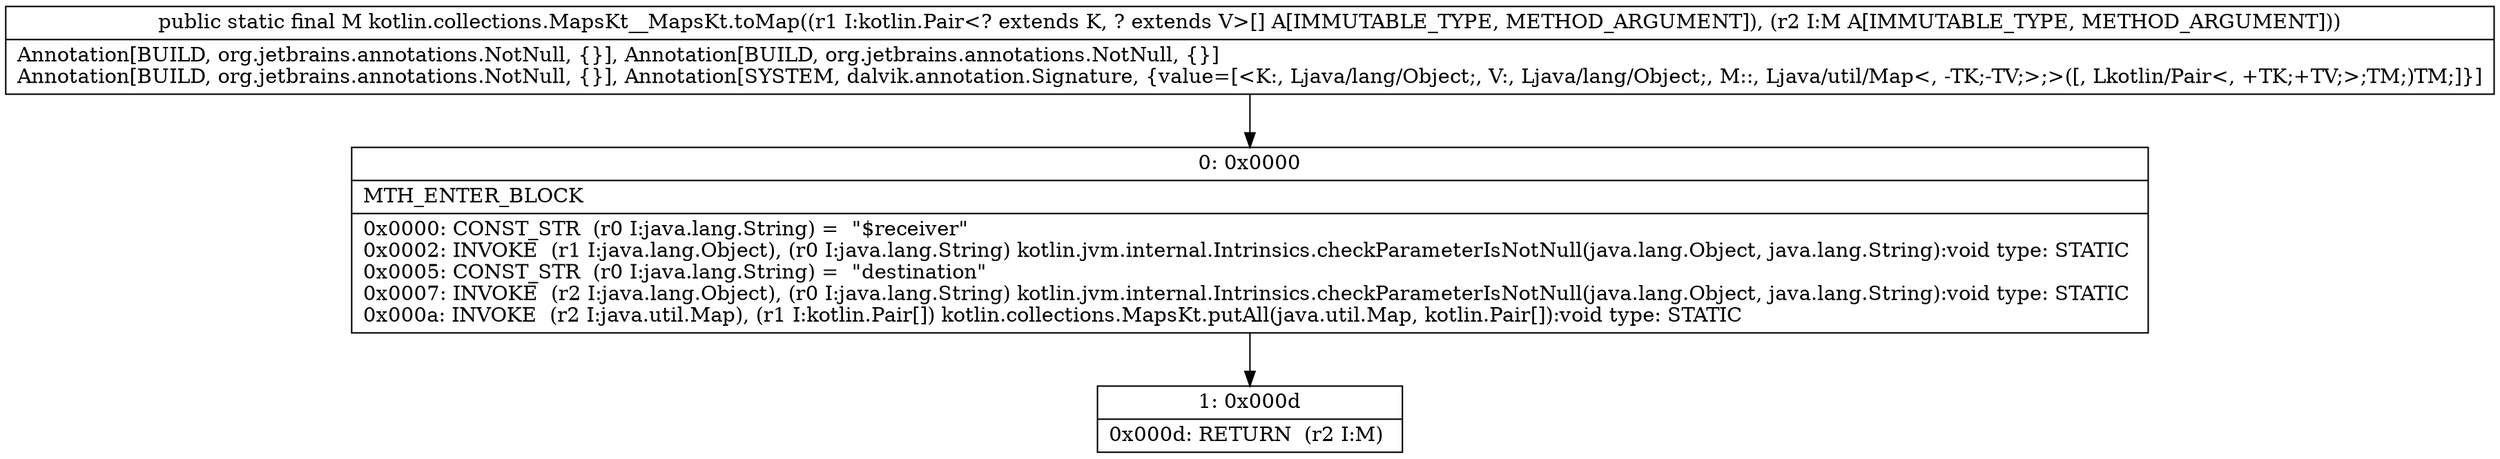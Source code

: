 digraph "CFG forkotlin.collections.MapsKt__MapsKt.toMap([Lkotlin\/Pair;Ljava\/util\/Map;)Ljava\/util\/Map;" {
Node_0 [shape=record,label="{0\:\ 0x0000|MTH_ENTER_BLOCK\l|0x0000: CONST_STR  (r0 I:java.lang.String) =  \"$receiver\" \l0x0002: INVOKE  (r1 I:java.lang.Object), (r0 I:java.lang.String) kotlin.jvm.internal.Intrinsics.checkParameterIsNotNull(java.lang.Object, java.lang.String):void type: STATIC \l0x0005: CONST_STR  (r0 I:java.lang.String) =  \"destination\" \l0x0007: INVOKE  (r2 I:java.lang.Object), (r0 I:java.lang.String) kotlin.jvm.internal.Intrinsics.checkParameterIsNotNull(java.lang.Object, java.lang.String):void type: STATIC \l0x000a: INVOKE  (r2 I:java.util.Map), (r1 I:kotlin.Pair[]) kotlin.collections.MapsKt.putAll(java.util.Map, kotlin.Pair[]):void type: STATIC \l}"];
Node_1 [shape=record,label="{1\:\ 0x000d|0x000d: RETURN  (r2 I:M) \l}"];
MethodNode[shape=record,label="{public static final M kotlin.collections.MapsKt__MapsKt.toMap((r1 I:kotlin.Pair\<? extends K, ? extends V\>[] A[IMMUTABLE_TYPE, METHOD_ARGUMENT]), (r2 I:M A[IMMUTABLE_TYPE, METHOD_ARGUMENT]))  | Annotation[BUILD, org.jetbrains.annotations.NotNull, \{\}], Annotation[BUILD, org.jetbrains.annotations.NotNull, \{\}]\lAnnotation[BUILD, org.jetbrains.annotations.NotNull, \{\}], Annotation[SYSTEM, dalvik.annotation.Signature, \{value=[\<K:, Ljava\/lang\/Object;, V:, Ljava\/lang\/Object;, M::, Ljava\/util\/Map\<, \-TK;\-TV;\>;\>([, Lkotlin\/Pair\<, +TK;+TV;\>;TM;)TM;]\}]\l}"];
MethodNode -> Node_0;
Node_0 -> Node_1;
}

